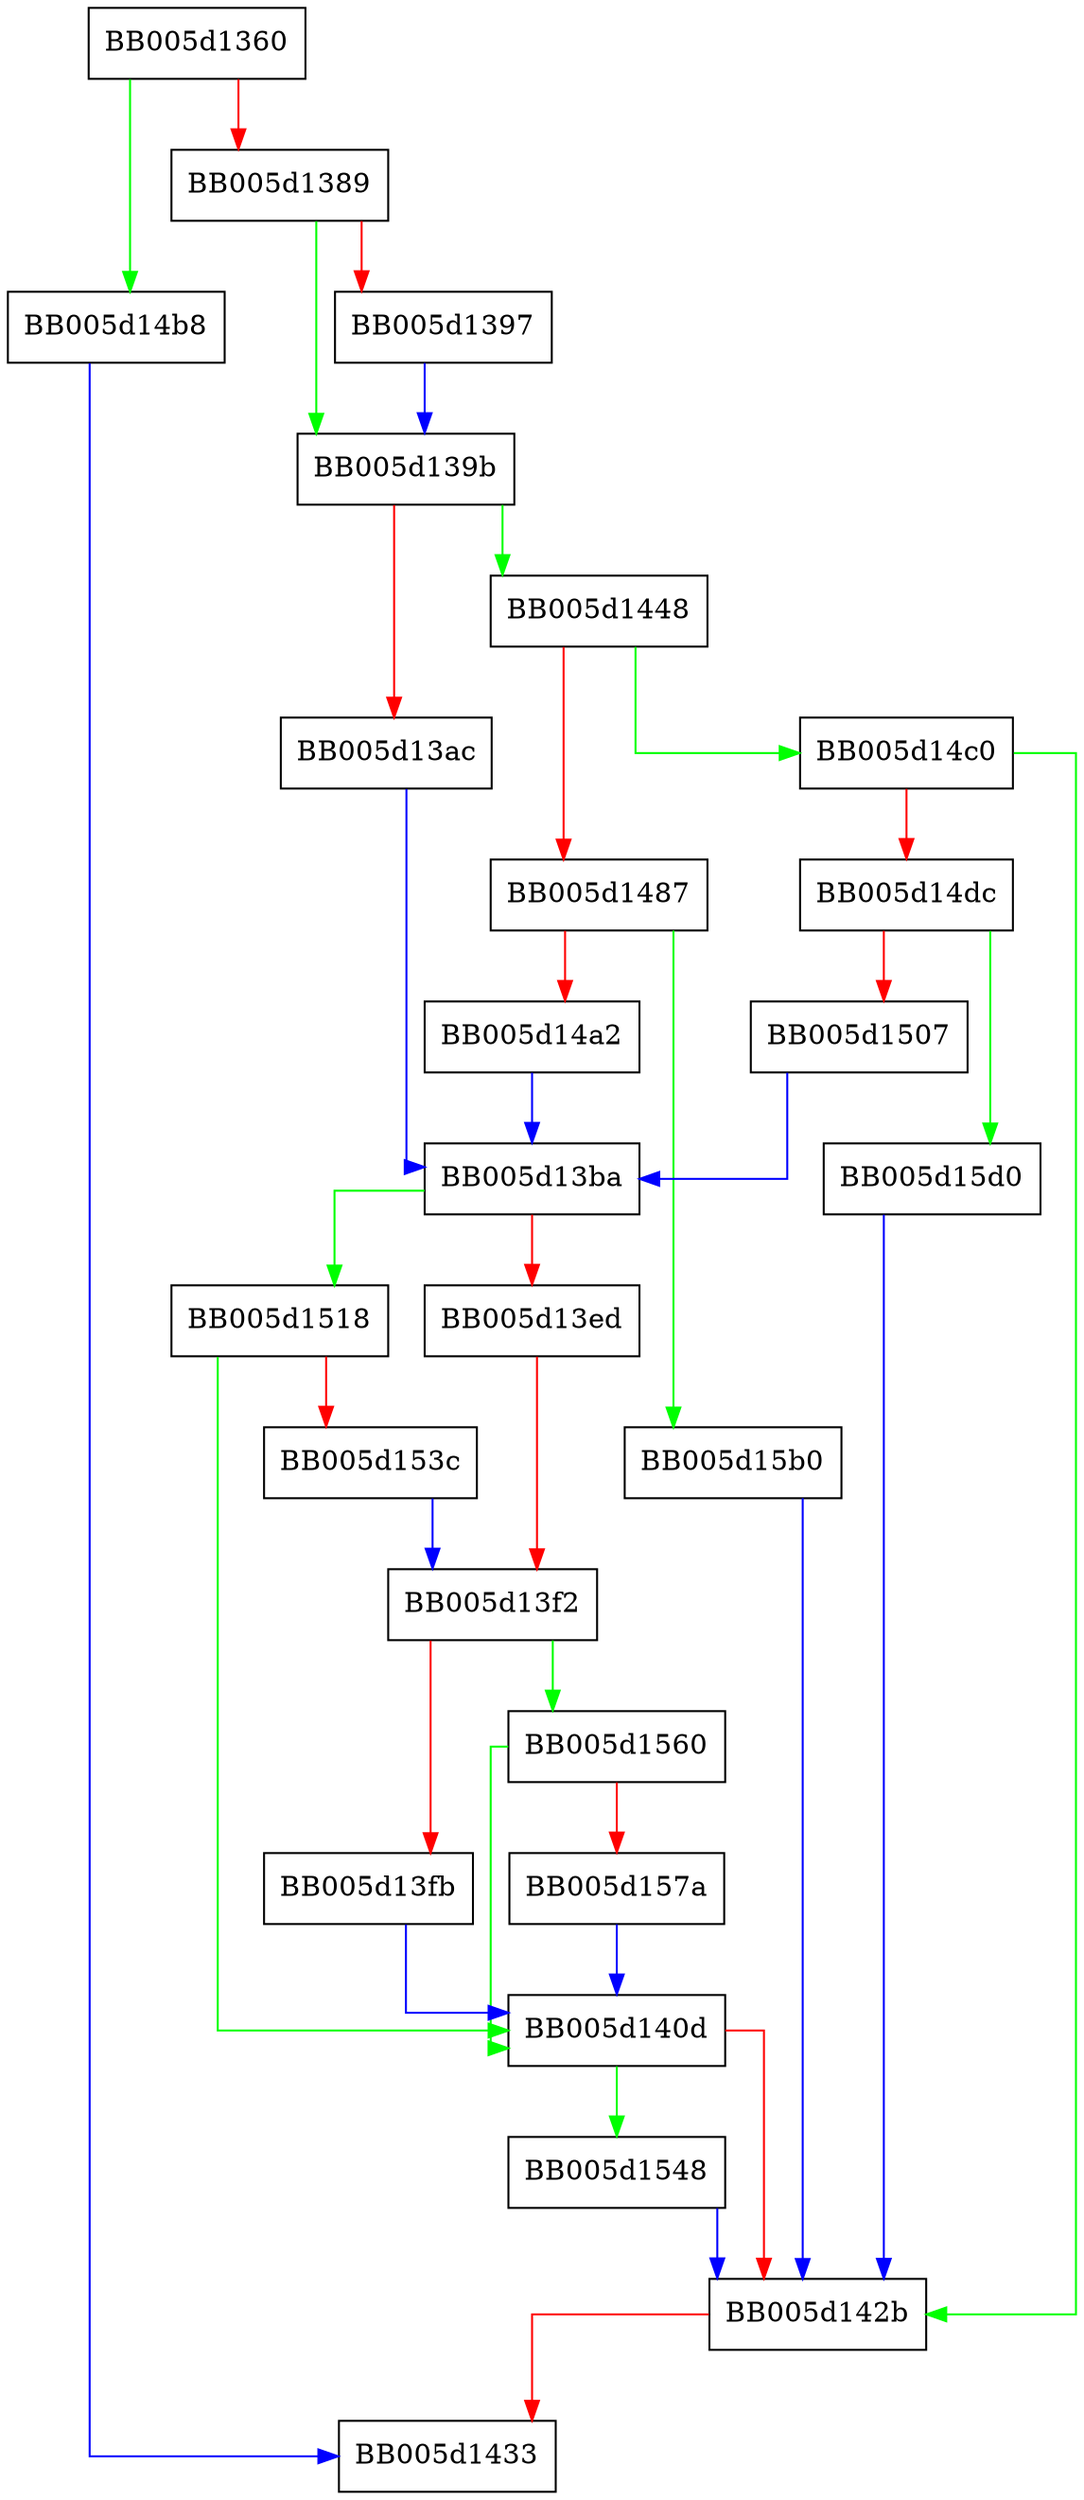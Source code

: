 digraph EVP_PKEY_print_public_fp {
  node [shape="box"];
  graph [splines=ortho];
  BB005d1360 -> BB005d14b8 [color="green"];
  BB005d1360 -> BB005d1389 [color="red"];
  BB005d1389 -> BB005d139b [color="green"];
  BB005d1389 -> BB005d1397 [color="red"];
  BB005d1397 -> BB005d139b [color="blue"];
  BB005d139b -> BB005d1448 [color="green"];
  BB005d139b -> BB005d13ac [color="red"];
  BB005d13ac -> BB005d13ba [color="blue"];
  BB005d13ba -> BB005d1518 [color="green"];
  BB005d13ba -> BB005d13ed [color="red"];
  BB005d13ed -> BB005d13f2 [color="red"];
  BB005d13f2 -> BB005d1560 [color="green"];
  BB005d13f2 -> BB005d13fb [color="red"];
  BB005d13fb -> BB005d140d [color="blue"];
  BB005d140d -> BB005d1548 [color="green"];
  BB005d140d -> BB005d142b [color="red"];
  BB005d142b -> BB005d1433 [color="red"];
  BB005d1448 -> BB005d14c0 [color="green"];
  BB005d1448 -> BB005d1487 [color="red"];
  BB005d1487 -> BB005d15b0 [color="green"];
  BB005d1487 -> BB005d14a2 [color="red"];
  BB005d14a2 -> BB005d13ba [color="blue"];
  BB005d14b8 -> BB005d1433 [color="blue"];
  BB005d14c0 -> BB005d142b [color="green"];
  BB005d14c0 -> BB005d14dc [color="red"];
  BB005d14dc -> BB005d15d0 [color="green"];
  BB005d14dc -> BB005d1507 [color="red"];
  BB005d1507 -> BB005d13ba [color="blue"];
  BB005d1518 -> BB005d140d [color="green"];
  BB005d1518 -> BB005d153c [color="red"];
  BB005d153c -> BB005d13f2 [color="blue"];
  BB005d1548 -> BB005d142b [color="blue"];
  BB005d1560 -> BB005d140d [color="green"];
  BB005d1560 -> BB005d157a [color="red"];
  BB005d157a -> BB005d140d [color="blue"];
  BB005d15b0 -> BB005d142b [color="blue"];
  BB005d15d0 -> BB005d142b [color="blue"];
}